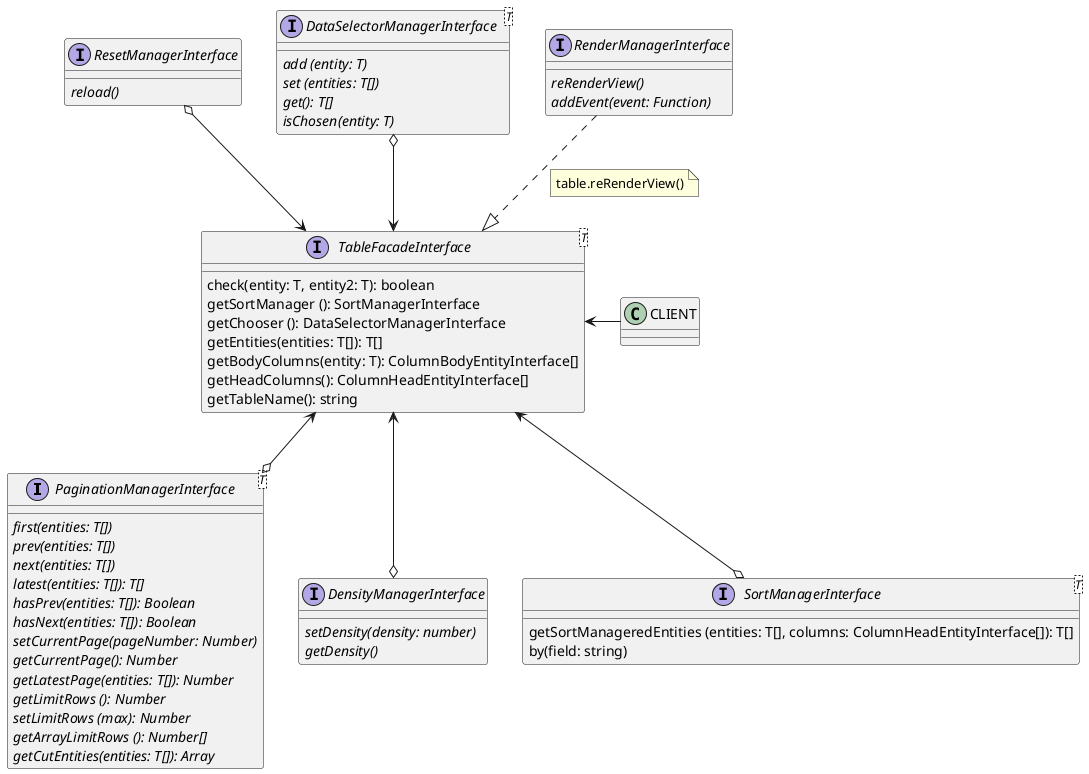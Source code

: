 @startuml

interface PaginationManagerInterface <T> {
  {abstract} first(entities: T[])
  {abstract} prev(entities: T[])
  {abstract} next(entities: T[])
  {abstract} latest(entities: T[]): T[]
  {abstract} hasPrev(entities: T[]): Boolean
  {abstract} hasNext(entities: T[]): Boolean
  {abstract} setCurrentPage(pageNumber: Number)
  {abstract} getCurrentPage(): Number
  {abstract} getLatestPage(entities: T[]): Number
  {abstract} getLimitRows (): Number
  {abstract} setLimitRows (max): Number
  {abstract} getArrayLimitRows (): Number[]
  {abstract} getCutEntities(entities: T[]): Array
}
interface DensityManagerInterface {
  {abstract} setDensity(density: number)
  {abstract} getDensity()
}
interface ResetManagerInterface {
  {abstract} reload()
}
interface DataSelectorManagerInterface <T> {
  {abstract} add (entity: T)
  {abstract} set (entities: T[])
  {abstract} get(): T[]
  {abstract} isChosen(entity: T)
}

interface SortManagerInterface <T> {
    getSortManageredEntities (entities: T[], columns: ColumnHeadEntityInterface[]): T[]
    by(field: string)
}

interface RenderManagerInterface {
    {abstract} reRenderView()
    {abstract} addEvent(event: Function)
}

interface TableFacadeInterface <T> {
  check(entity: T, entity2: T): boolean
  getSortManager (): SortManagerInterface
  getChooser (): DataSelectorManagerInterface
  getEntities(entities: T[]): T[]
  getBodyColumns(entity: T): ColumnBodyEntityInterface[]
  getHeadColumns(): ColumnHeadEntityInterface[]
  getTableName(): string
}

DataSelectorManagerInterface o--> TableFacadeInterface

ResetManagerInterface o--> TableFacadeInterface

TableFacadeInterface <--o DensityManagerInterface

TableFacadeInterface <--o PaginationManagerInterface

TableFacadeInterface <--o SortManagerInterface

RenderManagerInterface ..|> TableFacadeInterface
note left on link
  table.reRenderView()
end note
TableFacadeInterface <- CLIENT
@enduml
